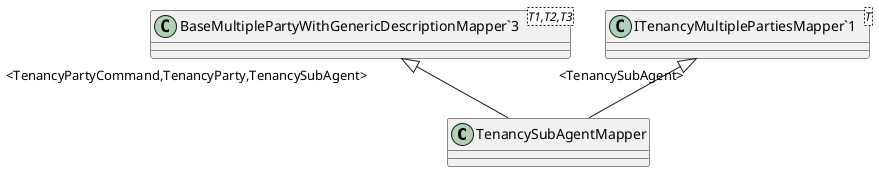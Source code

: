 @startuml
class TenancySubAgentMapper {
}
class "BaseMultiplePartyWithGenericDescriptionMapper`3"<T1,T2,T3> {
}
class "ITenancyMultiplePartiesMapper`1"<T> {
}
"BaseMultiplePartyWithGenericDescriptionMapper`3" "<TenancyPartyCommand,TenancyParty,TenancySubAgent>" <|-- TenancySubAgentMapper
"ITenancyMultiplePartiesMapper`1" "<TenancySubAgent>" <|-- TenancySubAgentMapper
@enduml
